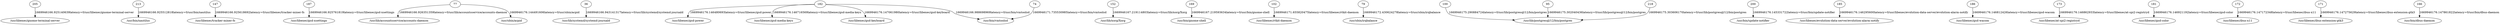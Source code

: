 strict digraph G {
  1 [ label="205" ];
  2 [ label="/usr/libexec/gnome-terminal-server" ];
  3 [ label="213" ];
  4 [ label="/usr/bin/nautilus" ];
  5 [ label="147" ];
  6 [ label="/usr/libexec/tracker-miner-fs" ];
  7 [ label="187" ];
  8 [ label="/usr/libexec/gsd-xsettings" ];
  9 [ label="77" ];
  10 [ label="/usr/lib/accountsservice/accounts-daemon" ];
  11 [ label="36" ];
  12 [ label="/usr/lib/systemd/systemd-journald" ];
  13 [ label="182" ];
  14 [ label="/usr/bin/vmtoolsd" ];
  15 [ label="152" ];
  16 [ label="/usr/lib/xorg/Xorg" ];
  17 [ label="169" ];
  18 [ label="/usr/bin/gnome-shell" ];
  19 [ label="102" ];
  20 [ label="/usr/libexec/rtkit-daemon" ];
  21 [ label="74" ];
  22 [ label="79" ];
  23 [ label="/usr/sbin/irqbalance" ];
  24 [ label="100" ];
  25 [ label="/usr/lib/postgresql/12/bin/postgres" ];
  26 [ label="95" ];
  27 [ label="218" ];
  28 [ label="/usr/sbin/acpid" ];
  29 [ label="200" ];
  30 [ label="/usr/bin/update-notifier" ];
  31 [ label="185" ];
  32 [ label="/usr/libexec/evolution-data-server/evolution-alarm-notify" ];
  33 [ label="/usr/libexec/gsd-power" ];
  34 [ label="/usr/libexec/gsd-media-keys" ];
  35 [ label="186" ];
  36 [ label="/usr/libexec/gsd-wacom" ];
  37 [ label="173" ];
  38 [ label="/usr/libexec/at-spi2-registryd" ];
  39 [ label="181" ];
  40 [ label="/usr/libexec/gsd-color" ];
  41 [ label="/usr/libexec/gsd-keyboard" ];
  42 [ label="172" ];
  43 [ label="/usr/libexec/ibus-x11" ];
  44 [ label="171" ];
  45 [ label="/usr/libexec/ibus-extension-gtk3" ];
  46 [ label="166" ];
  47 [ label="/usr/bin/dbus-daemon" ];
  1 -> 2 [ label="1669946166.925140639latency=0/usr/libexec/gnome-terminal-server" ];
  3 -> 4 [ label="1669946166.925512818latency=0/usr/bin/nautilus" ];
  5 -> 6 [ label="1669946166.925618692latency=0/usr/libexec/tracker-miner-fs" ];
  7 -> 8 [ label="1669946166.925761819latency=0/usr/libexec/gsd-xsettings" ];
  9 -> 10 [ label="1669946166.926351359latency=0/usr/lib/accountsservice/accounts-daemon" ];
  11 -> 12 [ label="1669946166.943141317latency=0/usr/lib/systemd/systemd-journald" ];
  13 -> 14 [ label="1669946166.988698969latency=0/usr/bin/vmtoolsd" ];
  15 -> 16 [ label="1669946167.219114803latency=0/usr/lib/xorg/Xorg" ];
  17 -> 18 [ label="1669946167.219593634latency=0/usr/bin/gnome-shell" ];
  19 -> 20 [ label="1669946171.655820475latency=0/usr/libexec/rtkit-daemon" ];
  21 -> 14 [ label="1669946171.735530985latency=0/usr/bin/vmtoolsd" ];
  22 -> 23 [ label="1669946172.430624278latency=0/usr/sbin/irqbalance" ];
  24 -> 25 [ label="1669946175.290884724latency=0/usr/lib/postgresql/12/bin/postgres" ];
  26 -> 25 [ label="1669946175.302040436latency=0/usr/lib/postgresql/12/bin/postgres" ];
  27 -> 25 [ label="1669946175.303606170latency=0/usr/lib/postgresql/12/bin/postgres" ];
  9 -> 28 [ label="1669946176.144491606latency=0/usr/sbin/acpid" ];
  29 -> 30 [ label="1669946176.145331722latency=0/usr/bin/update-notifier" ];
  31 -> 32 [ label="1669946176.146295600latency=0/usr/libexec/evolution-data-server/evolution-alarm-notify" ];
  13 -> 33 [ label="1669946176.146480693latency=0/usr/libexec/gsd-power" ];
  13 -> 34 [ label="1669946176.146716569latency=0/usr/libexec/gsd-media-keys" ];
  35 -> 36 [ label="1669946176.146812426latency=0/usr/libexec/gsd-wacom" ];
  37 -> 38 [ label="1669946176.146862933latency=0/usr/libexec/at-spi2-registryd" ];
  39 -> 40 [ label="1669946176.146921192latency=0/usr/libexec/gsd-color" ];
  13 -> 41 [ label="1669946176.147061980latency=0/usr/libexec/gsd-keyboard" ];
  42 -> 43 [ label="1669946176.147172348latency=0/usr/libexec/ibus-x11" ];
  44 -> 45 [ label="1669946176.147275629latency=0/usr/libexec/ibus-extension-gtk3" ];
  46 -> 47 [ label="1669946176.147861822latency=0/usr/bin/dbus-daemon" ];
}
